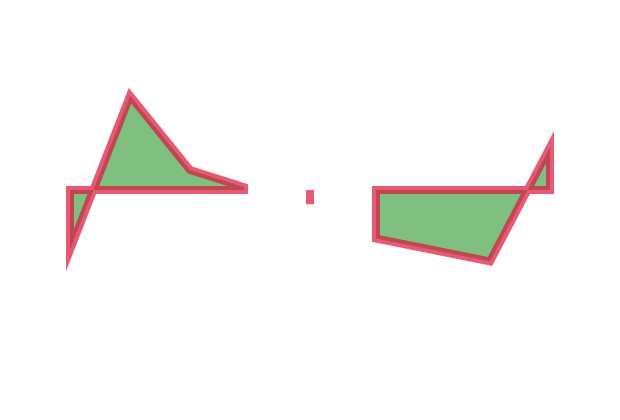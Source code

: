 {
  "$schema": "https://vega.github.io/schema/vega/v5.json",
  "background": "white",
  "padding": 5,
  "width": 300,
  "height": 200,
  "style": "cell",
  "config": {"style": {"cell": {"stroke": "transparent"}}},
  "data": [
    {
      "name": "source_0",
      "values": [
        {"u": 1, "v": 28, "defined": true},
        {"u": 2, "v": 55, "defined": true},
        {"u": 3, "v": 42, "defined": true},
        {"u": 3.9, "v": 39, "defined": true},
        {"u": 4, "v": 34, "defined": false},
        {"u": 5, "v": 36, "defined": true},
        {"u": 6, "v": 48, "defined": false},
        {"u": 6.1, "v": 30, "defined": true},
        {"u": 8, "v": 26, "defined": true},
        {"u": 9, "v": 46, "defined": true}
      ]
    },
    {
      "name": "data_0",
      "source": "source_0",
      "transform": [
        {"type": "formula", "expr": "toNumber(datum[\"u\"])", "as": "u"}
      ]
    }
  ],
  "marks": [
    {
      "name": "marks",
      "type": "area",
      "sort": {"field": "datum[\"u\"]"},
      "from": {"data": "data_0"},
      "encode": {
        "update": {
          "fill": {"value": "green"},
          "fillOpacity": {"value": 0.5},
          "strokeWidth": {"value": 4},
          "stroke": {"value": "crimson"},
          "strokeOpacity": {"value": 0.7},
          "x": {"scale": "x", "field": "u"},
          "y": {"scale": "y", "field": "v"},
          "y2": {"value": 90},
          "defined": {"field": "defined"}
        }
      }
    }
  ],
  "scales": [
    {
      "name": "x",
      "type": "linear",
      "domain": [1, 10],
      "range": [0, {"signal": "width"}],
      "nice": true
    },
    {
      "name": "y",
      "type": "linear",
      "domain": [20, 70],
      "range": [{"signal": "height"}, 0],
      "nice": true
    }
  ]
}